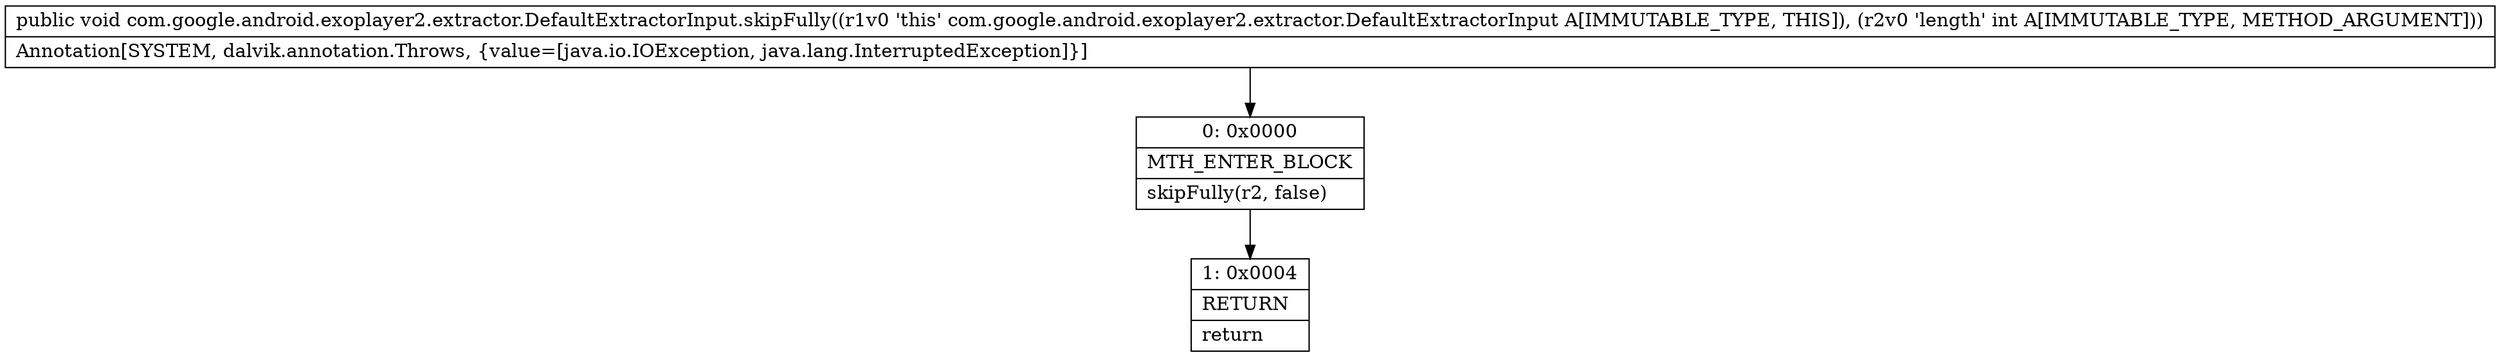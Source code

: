 digraph "CFG forcom.google.android.exoplayer2.extractor.DefaultExtractorInput.skipFully(I)V" {
Node_0 [shape=record,label="{0\:\ 0x0000|MTH_ENTER_BLOCK\l|skipFully(r2, false)\l}"];
Node_1 [shape=record,label="{1\:\ 0x0004|RETURN\l|return\l}"];
MethodNode[shape=record,label="{public void com.google.android.exoplayer2.extractor.DefaultExtractorInput.skipFully((r1v0 'this' com.google.android.exoplayer2.extractor.DefaultExtractorInput A[IMMUTABLE_TYPE, THIS]), (r2v0 'length' int A[IMMUTABLE_TYPE, METHOD_ARGUMENT]))  | Annotation[SYSTEM, dalvik.annotation.Throws, \{value=[java.io.IOException, java.lang.InterruptedException]\}]\l}"];
MethodNode -> Node_0;
Node_0 -> Node_1;
}

